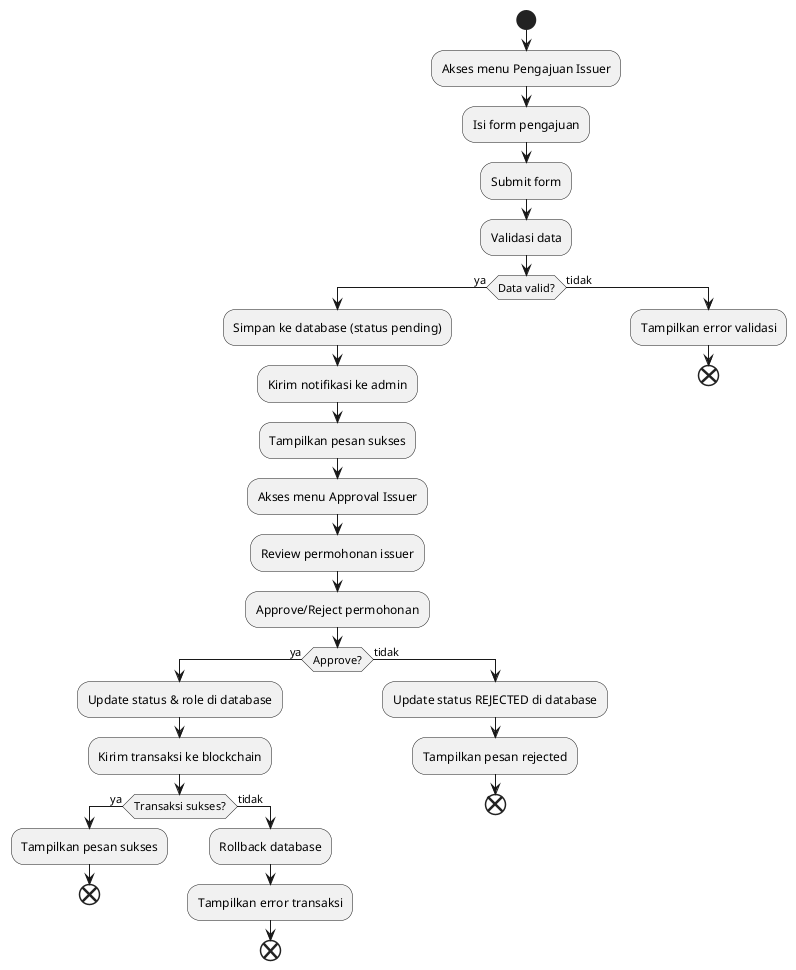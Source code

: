 @startuml
' Activity Diagram Pengajuan dan Approval Issuer
start
:Akses menu Pengajuan Issuer;
:Isi form pengajuan;
:Submit form;
:Validasi data;
if (Data valid?) then (ya)
  :Simpan ke database (status pending);
  :Kirim notifikasi ke admin;
  :Tampilkan pesan sukses;
  :Akses menu Approval Issuer;
  :Review permohonan issuer;
  :Approve/Reject permohonan;
  if (Approve?) then (ya)
    :Update status & role di database;
    :Kirim transaksi ke blockchain;
    if (Transaksi sukses?) then (ya)
      :Tampilkan pesan sukses;
      end
    else (tidak)
      :Rollback database;
      :Tampilkan error transaksi;
      end
    endif
  else (tidak)
    :Update status REJECTED di database;
    :Tampilkan pesan rejected;
    end
  endif
else (tidak)
  :Tampilkan error validasi;
  end
endif
@enduml 